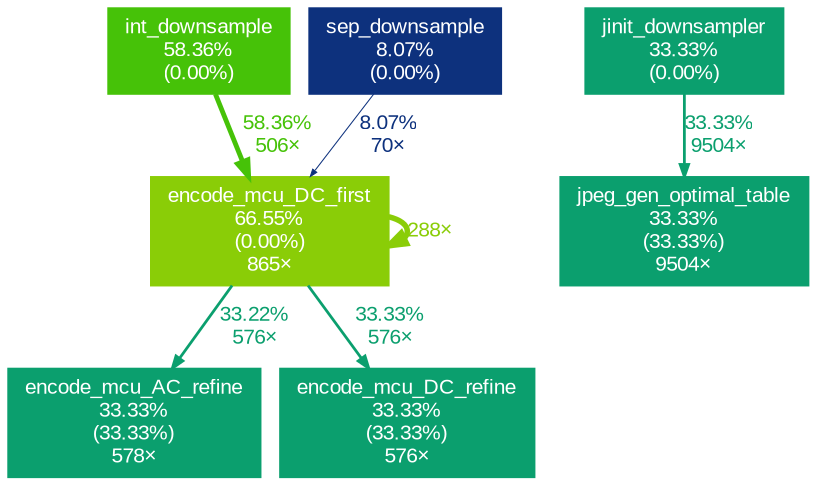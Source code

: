digraph {
	graph [fontname=Arial, nodesep=0.125, ranksep=0.25];
	node [fontcolor=white, fontname=Arial, height=0, shape=box, style=filled, width=0];
	edge [fontname=Arial];
	1 [color="#8acd07", fontcolor="#ffffff", fontsize="10.00", label="encode_mcu_DC_first\n66.55%\n(0.00%)\n865×"];
	1 -> 1 [arrowsize="0.82", color="#8acd07", fontcolor="#8acd07", fontsize="10.00", label="288×", labeldistance="2.66", penwidth="2.66"];
	1 -> 4 [arrowsize="0.58", color="#0b9f6e", fontcolor="#0b9f6e", fontsize="10.00", label="33.22%\n576×", labeldistance="1.33", penwidth="1.33"];
	1 -> 5 [arrowsize="0.58", color="#0b9f6e", fontcolor="#0b9f6e", fontsize="10.00", label="33.33%\n576×", labeldistance="1.33", penwidth="1.33"];
	2 [color="#46c208", fontcolor="#ffffff", fontsize="10.00", label="int_downsample\n58.36%\n(0.00%)"];
	2 -> 1 [arrowsize="0.76", color="#46c208", fontcolor="#46c208", fontsize="10.00", label="58.36%\n506×", labeldistance="2.33", penwidth="2.33"];
	3 [color="#0b9f6e", fontcolor="#ffffff", fontsize="10.00", label="jpeg_gen_optimal_table\n33.33%\n(33.33%)\n9504×"];
	4 [color="#0b9f6e", fontcolor="#ffffff", fontsize="10.00", label="encode_mcu_AC_refine\n33.33%\n(33.33%)\n578×"];
	5 [color="#0b9f6e", fontcolor="#ffffff", fontsize="10.00", label="encode_mcu_DC_refine\n33.33%\n(33.33%)\n576×"];
	6 [color="#0b9f6e", fontcolor="#ffffff", fontsize="10.00", label="jinit_downsampler\n33.33%\n(0.00%)"];
	6 -> 3 [arrowsize="0.58", color="#0b9f6e", fontcolor="#0b9f6e", fontsize="10.00", label="33.33%\n9504×", labeldistance="1.33", penwidth="1.33"];
	7 [color="#0d317d", fontcolor="#ffffff", fontsize="10.00", label="sep_downsample\n8.07%\n(0.00%)"];
	7 -> 1 [arrowsize="0.35", color="#0d317d", fontcolor="#0d317d", fontsize="10.00", label="8.07%\n70×", labeldistance="0.50", penwidth="0.50"];
}

